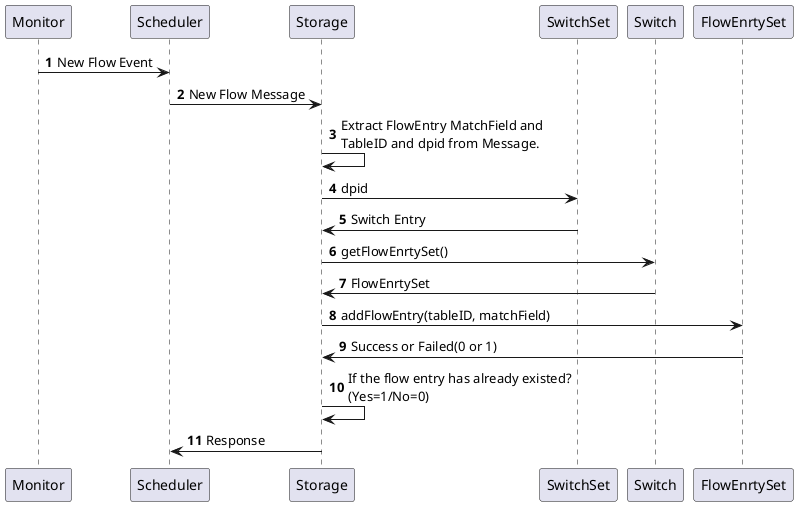 @startuml
autonumber 1
Monitor -> Scheduler : New Flow Event
Scheduler -> Storage : New Flow Message
Storage -> Storage : Extract FlowEntry MatchField and \nTableID and dpid from Message.
Storage -> SwitchSet : dpid
SwitchSet -> Storage : Switch Entry
Storage -> Switch : getFlowEnrtySet()
Switch -> Storage : FlowEnrtySet
Storage -> FlowEnrtySet: addFlowEntry(tableID, matchField)
FlowEnrtySet -> Storage : Success or Failed(0 or 1)
Storage -> Storage  : If the flow entry has already existed?\n(Yes=1/No=0)
Storage -> Scheduler : Response
@enduml